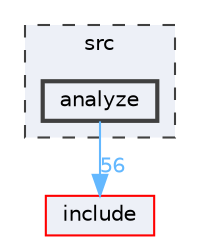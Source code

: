 digraph "src/analyze"
{
 // LATEX_PDF_SIZE
  bgcolor="transparent";
  edge [fontname=Helvetica,fontsize=10,labelfontname=Helvetica,labelfontsize=10];
  node [fontname=Helvetica,fontsize=10,shape=box,height=0.2,width=0.4];
  compound=true
  subgraph clusterdir_68267d1309a1af8e8297ef4c3efbcdba {
    graph [ bgcolor="#edf0f7", pencolor="grey25", label="src", fontname=Helvetica,fontsize=10 style="filled,dashed", URL="dir_68267d1309a1af8e8297ef4c3efbcdba.html",tooltip=""]
  dir_57a7568e89dd090296623132f71b9ad9 [label="analyze", fillcolor="#edf0f7", color="grey25", style="filled,bold", URL="dir_57a7568e89dd090296623132f71b9ad9.html",tooltip=""];
  }
  dir_d44c64559bbebec7f509842c48db8b23 [label="include", fillcolor="#edf0f7", color="red", style="filled", URL="dir_d44c64559bbebec7f509842c48db8b23.html",tooltip=""];
  dir_57a7568e89dd090296623132f71b9ad9->dir_d44c64559bbebec7f509842c48db8b23 [headlabel="56", labeldistance=1.5 headhref="dir_000001_000017.html" color="steelblue1" fontcolor="steelblue1"];
}
